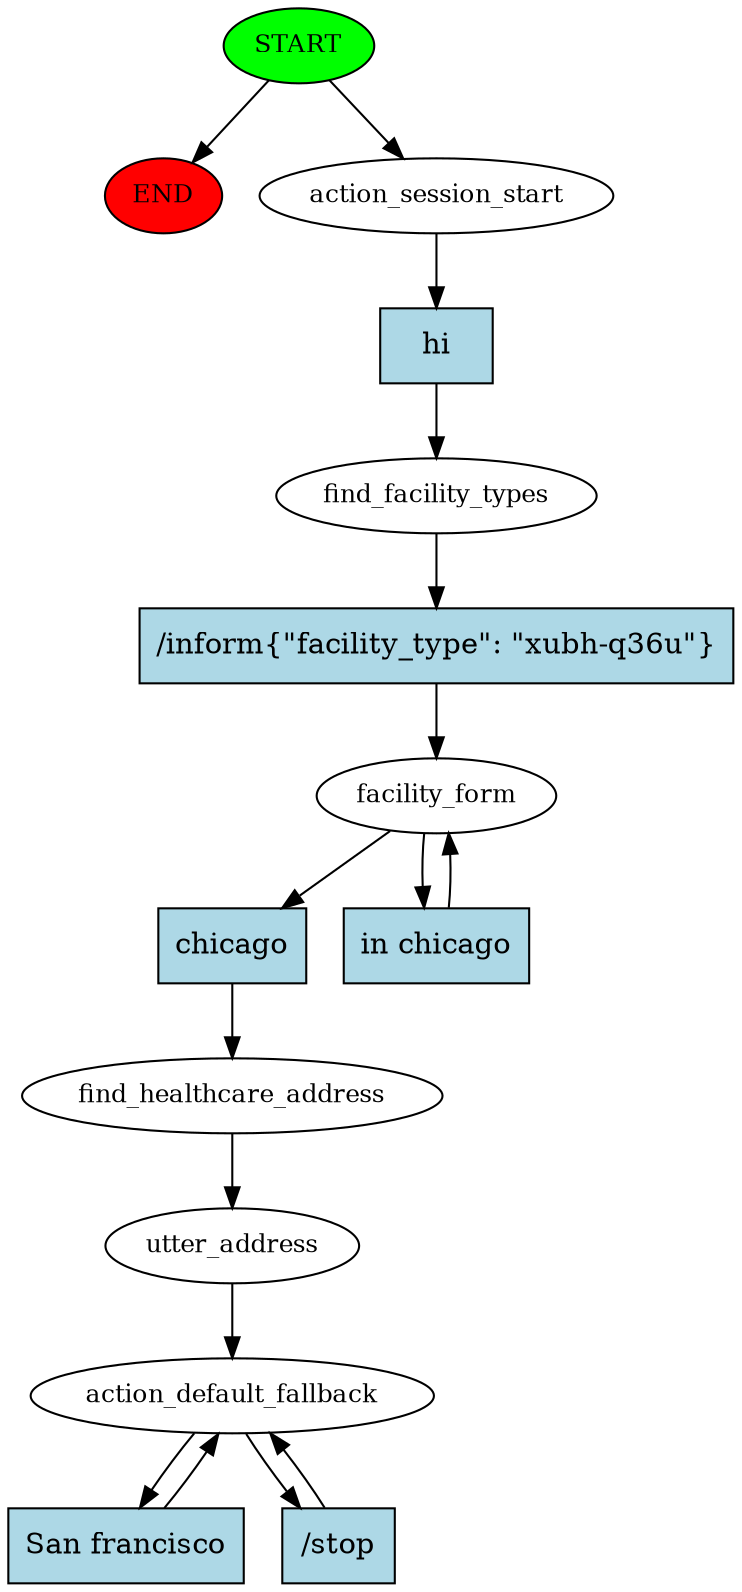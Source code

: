 digraph  {
0 [class="start active", fillcolor=green, fontsize=12, label=START, style=filled];
"-1" [class=end, fillcolor=red, fontsize=12, label=END, style=filled];
1 [class=active, fontsize=12, label=action_session_start];
2 [class=active, fontsize=12, label=find_facility_types];
3 [class=active, fontsize=12, label=facility_form];
5 [class=active, fontsize=12, label=find_healthcare_address];
6 [class=active, fontsize=12, label=utter_address];
7 [class="active dashed", fontsize=12, label=action_default_fallback];
10 [class="intent active", fillcolor=lightblue, label=hi, shape=rect, style=filled];
11 [class="intent active", fillcolor=lightblue, label="/inform{\"facility_type\": \"xubh-q36u\"}", shape=rect, style=filled];
12 [class="intent active", fillcolor=lightblue, label=chicago, shape=rect, style=filled];
13 [class="intent active", fillcolor=lightblue, label="in chicago", shape=rect, style=filled];
14 [class="intent active", fillcolor=lightblue, label="San francisco", shape=rect, style=filled];
15 [class="intent active", fillcolor=lightblue, label="/stop", shape=rect, style=filled];
0 -> "-1"  [class="", key=NONE, label=""];
0 -> 1  [class=active, key=NONE, label=""];
1 -> 10  [class=active, key=0];
2 -> 11  [class=active, key=0];
3 -> 12  [class=active, key=0];
3 -> 13  [class=active, key=0];
5 -> 6  [class=active, key=NONE, label=""];
6 -> 7  [class=active, key=NONE, label=""];
7 -> 14  [class=active, key=0];
7 -> 15  [class=active, key=0];
10 -> 2  [class=active, key=0];
11 -> 3  [class=active, key=0];
12 -> 5  [class=active, key=0];
13 -> 3  [class=active, key=0];
14 -> 7  [class=active, key=0];
15 -> 7  [class=active, key=0];
}
